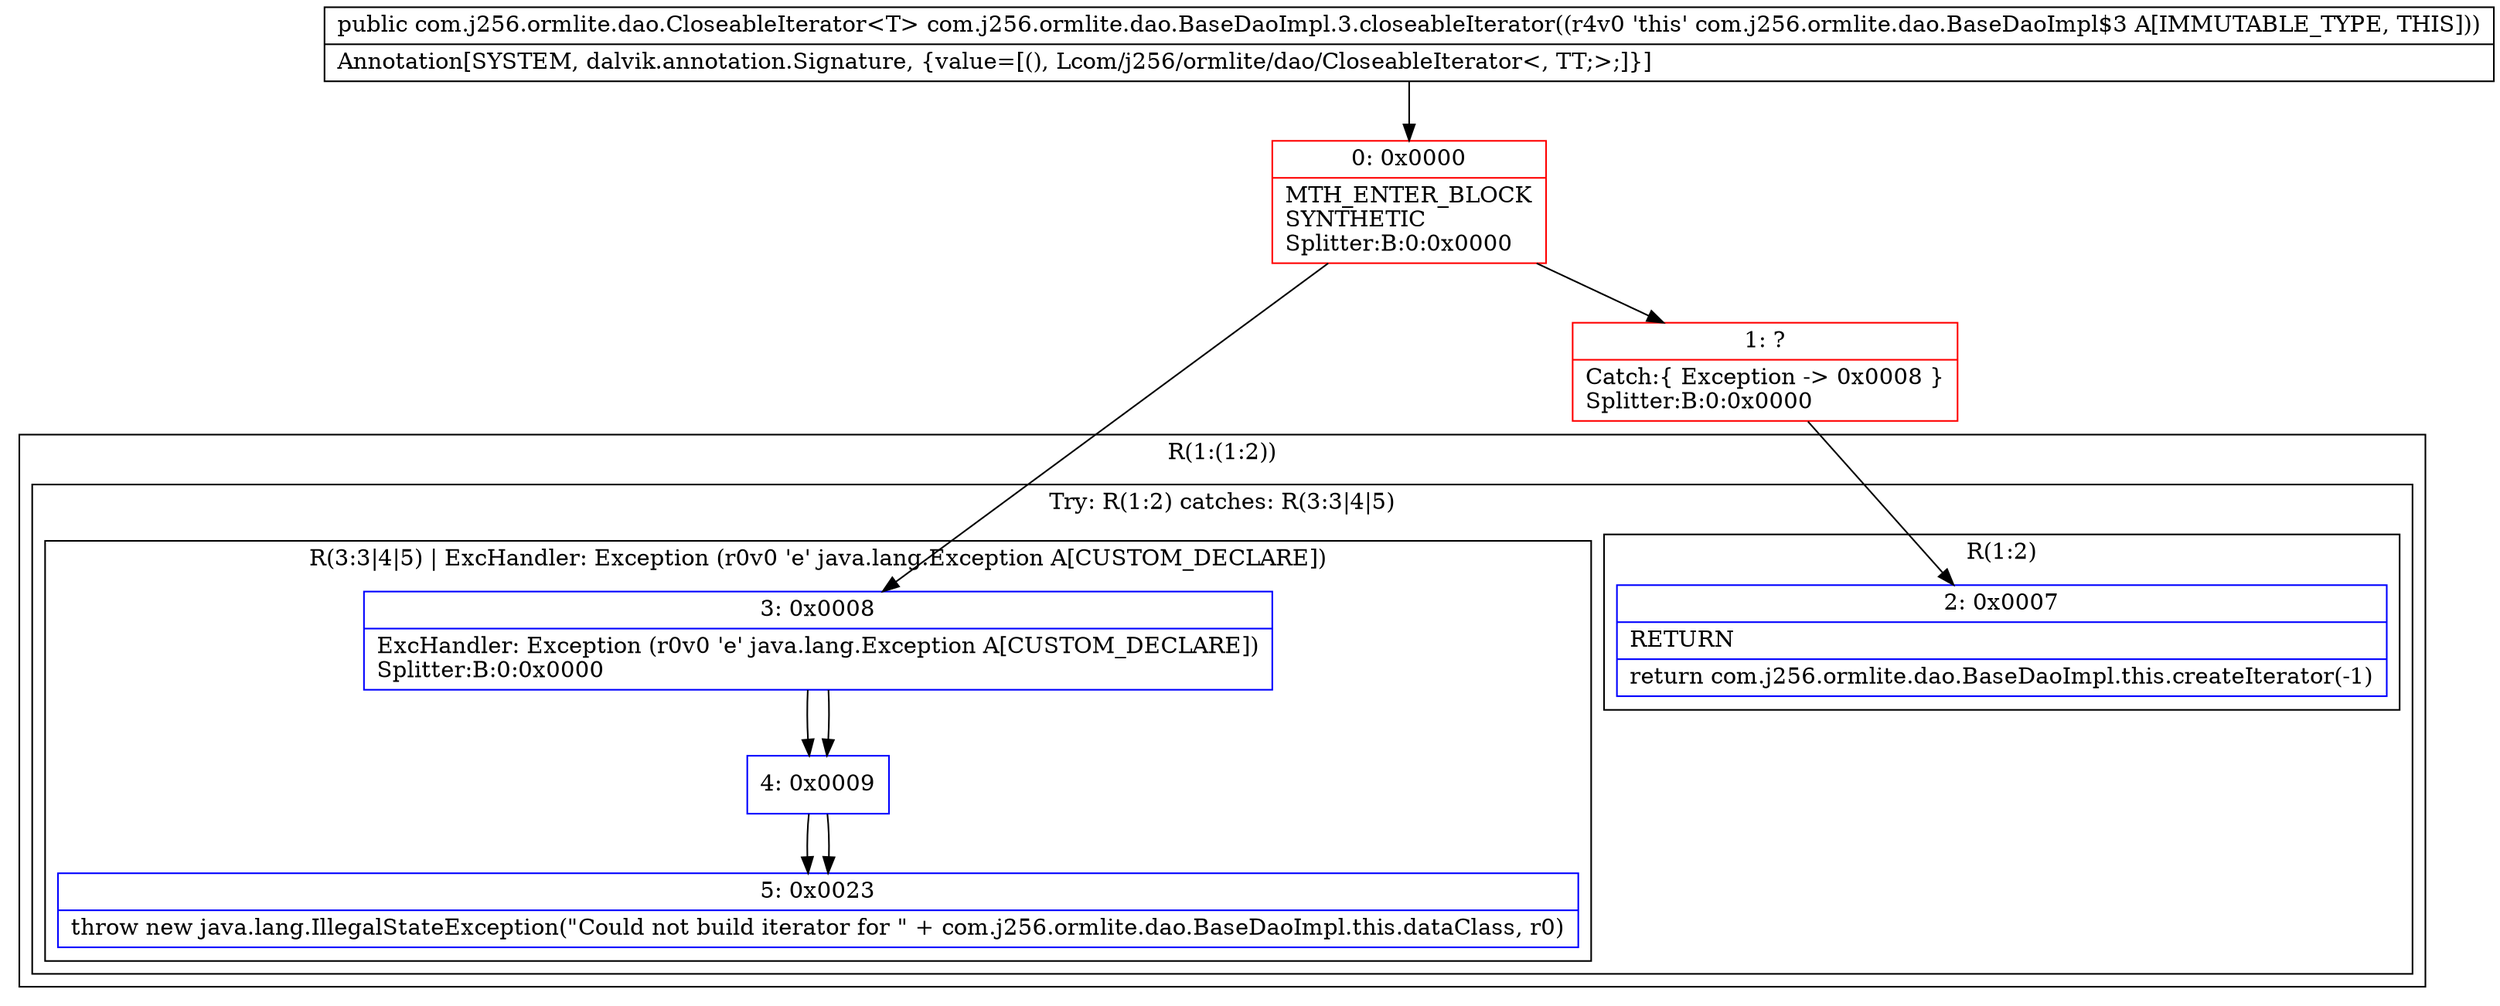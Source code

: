 digraph "CFG forcom.j256.ormlite.dao.BaseDaoImpl.3.closeableIterator()Lcom\/j256\/ormlite\/dao\/CloseableIterator;" {
subgraph cluster_Region_1726559509 {
label = "R(1:(1:2))";
node [shape=record,color=blue];
subgraph cluster_TryCatchRegion_404992827 {
label = "Try: R(1:2) catches: R(3:3|4|5)";
node [shape=record,color=blue];
subgraph cluster_Region_206259548 {
label = "R(1:2)";
node [shape=record,color=blue];
Node_2 [shape=record,label="{2\:\ 0x0007|RETURN\l|return com.j256.ormlite.dao.BaseDaoImpl.this.createIterator(\-1)\l}"];
}
subgraph cluster_Region_793468505 {
label = "R(3:3|4|5) | ExcHandler: Exception (r0v0 'e' java.lang.Exception A[CUSTOM_DECLARE])\l";
node [shape=record,color=blue];
Node_3 [shape=record,label="{3\:\ 0x0008|ExcHandler: Exception (r0v0 'e' java.lang.Exception A[CUSTOM_DECLARE])\lSplitter:B:0:0x0000\l}"];
Node_4 [shape=record,label="{4\:\ 0x0009}"];
Node_5 [shape=record,label="{5\:\ 0x0023|throw new java.lang.IllegalStateException(\"Could not build iterator for \" + com.j256.ormlite.dao.BaseDaoImpl.this.dataClass, r0)\l}"];
}
}
}
subgraph cluster_Region_793468505 {
label = "R(3:3|4|5) | ExcHandler: Exception (r0v0 'e' java.lang.Exception A[CUSTOM_DECLARE])\l";
node [shape=record,color=blue];
Node_3 [shape=record,label="{3\:\ 0x0008|ExcHandler: Exception (r0v0 'e' java.lang.Exception A[CUSTOM_DECLARE])\lSplitter:B:0:0x0000\l}"];
Node_4 [shape=record,label="{4\:\ 0x0009}"];
Node_5 [shape=record,label="{5\:\ 0x0023|throw new java.lang.IllegalStateException(\"Could not build iterator for \" + com.j256.ormlite.dao.BaseDaoImpl.this.dataClass, r0)\l}"];
}
Node_0 [shape=record,color=red,label="{0\:\ 0x0000|MTH_ENTER_BLOCK\lSYNTHETIC\lSplitter:B:0:0x0000\l}"];
Node_1 [shape=record,color=red,label="{1\:\ ?|Catch:\{ Exception \-\> 0x0008 \}\lSplitter:B:0:0x0000\l}"];
MethodNode[shape=record,label="{public com.j256.ormlite.dao.CloseableIterator\<T\> com.j256.ormlite.dao.BaseDaoImpl.3.closeableIterator((r4v0 'this' com.j256.ormlite.dao.BaseDaoImpl$3 A[IMMUTABLE_TYPE, THIS]))  | Annotation[SYSTEM, dalvik.annotation.Signature, \{value=[(), Lcom\/j256\/ormlite\/dao\/CloseableIterator\<, TT;\>;]\}]\l}"];
MethodNode -> Node_0;
Node_3 -> Node_4;
Node_4 -> Node_5;
Node_3 -> Node_4;
Node_4 -> Node_5;
Node_0 -> Node_1;
Node_0 -> Node_3;
Node_1 -> Node_2;
}

